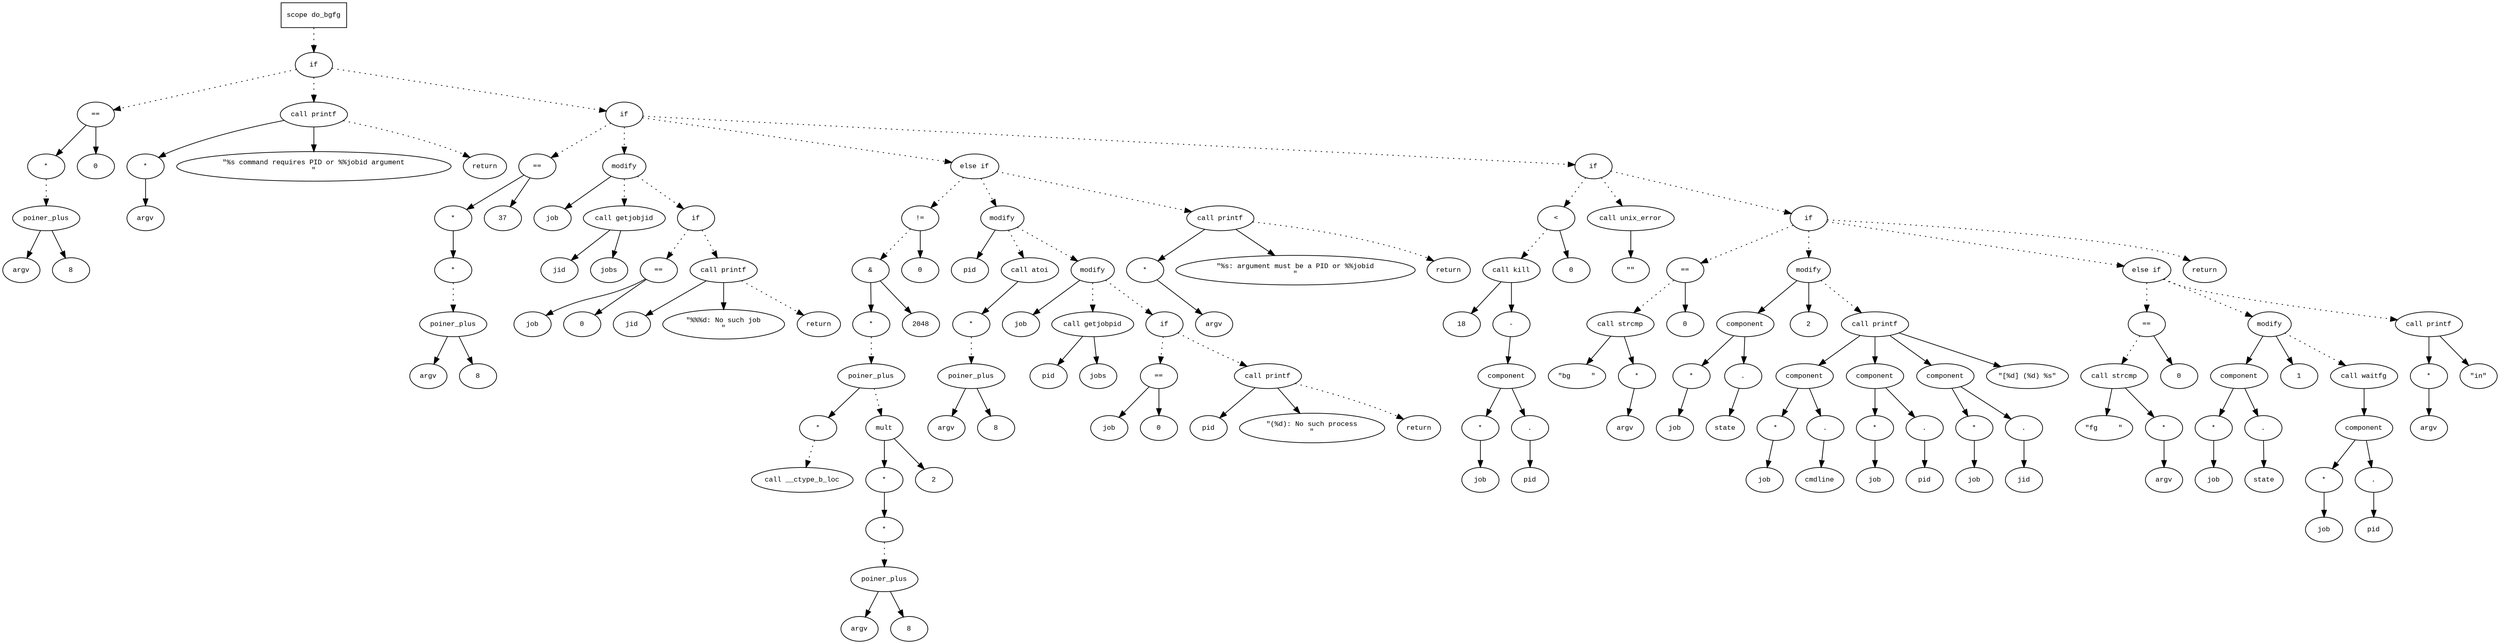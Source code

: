 digraph AST {
  graph [fontname="Times New Roman",fontsize=10];
  node  [fontname="Courier New",fontsize=10];
  edge  [fontname="Times New Roman",fontsize=10];

  node1 [label="scope do_bgfg",shape=box];
  node2 [label="if",shape=ellipse];
  node1 -> node2 [style=dotted];
  node3 [label="==",shape=ellipse];
  node4 [label="*",shape=ellipse];
  node5 [label="poiner_plus",shape=ellipse];
  node6 [label="argv",shape=ellipse];
  node5 -> node6;
  node7 [label="8",shape=ellipse];
  node5 -> node7;
  node4 -> node5 [style=dotted];
  node3 -> node4;
  node8 [label="0",shape=ellipse];
  node3 -> node8;
  node2 -> node3 [style=dotted];
  node9 [label="call printf",shape=ellipse];
  node10 [label="*",shape=ellipse];
  node11 [label="argv",shape=ellipse];
  node10 -> node11;
  node9 -> node10;
  node12 [label="\"%s command requires PID or %%jobid argument
\"",shape=ellipse];
  node9 -> node12;
  node2 -> node9 [style=dotted];
  node13 [label="return",shape=ellipse];
  node9 -> node13 [style=dotted];
  node14 [label="if",shape=ellipse];
  node2 -> node14 [style=dotted];
  node15 [label="==",shape=ellipse];
  node16 [label="*",shape=ellipse];
  node17 [label="*",shape=ellipse];
  node18 [label="poiner_plus",shape=ellipse];
  node19 [label="argv",shape=ellipse];
  node18 -> node19;
  node20 [label="8",shape=ellipse];
  node18 -> node20;
  node17 -> node18 [style=dotted];
  node16 -> node17;
  node15 -> node16;
  node21 [label="37",shape=ellipse];
  node15 -> node21;
  node14 -> node15 [style=dotted];
  node22 [label="modify",shape=ellipse];
  node23 [label="job",shape=ellipse];
  node22 -> node23;
  node24 [label="call getjobjid",shape=ellipse];
  node25 [label="jid",shape=ellipse];
  node24 -> node25;
  node26 [label="jobs",shape=ellipse];
  node24 -> node26;
  node22 -> node24 [style=dotted];
  node14 -> node22 [style=dotted];
  node27 [label="if",shape=ellipse];
  node22 -> node27 [style=dotted];
  node28 [label="==",shape=ellipse];
  node29 [label="job",shape=ellipse];
  node28 -> node29;
  node30 [label="0",shape=ellipse];
  node28 -> node30;
  node27 -> node28 [style=dotted];
  node31 [label="call printf",shape=ellipse];
  node32 [label="jid",shape=ellipse];
  node31 -> node32;
  node33 [label="\"%%%d: No such job
\"",shape=ellipse];
  node31 -> node33;
  node27 -> node31 [style=dotted];
  node34 [label="return",shape=ellipse];
  node31 -> node34 [style=dotted];
  node35 [label="else if",shape=ellipse];
  node14 -> node35 [style=dotted];
  node36 [label="!=",shape=ellipse];
  node37 [label="&",shape=ellipse];
  node38 [label="*",shape=ellipse];
  node39 [label="poiner_plus",shape=ellipse];
  node40 [label="*",shape=ellipse];
  node41 [label="call __ctype_b_loc",shape=ellipse];
  node40 -> node41 [style=dotted];
  node39 -> node40;
  node42 [label="mult",shape=ellipse];
  node43 [label="*",shape=ellipse];
  node44 [label="*",shape=ellipse];
  node45 [label="poiner_plus",shape=ellipse];
  node46 [label="argv",shape=ellipse];
  node45 -> node46;
  node47 [label="8",shape=ellipse];
  node45 -> node47;
  node44 -> node45 [style=dotted];
  node43 -> node44;
  node42 -> node43;
  node48 [label="2",shape=ellipse];
  node42 -> node48;
  node39 -> node42 [style=dotted];
  node38 -> node39 [style=dotted];
  node37 -> node38;
  node49 [label="2048",shape=ellipse];
  node37 -> node49;
  node36 -> node37 [style=dotted];
  node50 [label="0",shape=ellipse];
  node36 -> node50;
  node35 -> node36 [style=dotted];
  node51 [label="modify",shape=ellipse];
  node52 [label="pid",shape=ellipse];
  node51 -> node52;
  node53 [label="call atoi",shape=ellipse];
  node54 [label="*",shape=ellipse];
  node55 [label="poiner_plus",shape=ellipse];
  node56 [label="argv",shape=ellipse];
  node55 -> node56;
  node57 [label="8",shape=ellipse];
  node55 -> node57;
  node54 -> node55 [style=dotted];
  node53 -> node54;
  node51 -> node53 [style=dotted];
  node35 -> node51 [style=dotted];
  node58 [label="modify",shape=ellipse];
  node59 [label="job",shape=ellipse];
  node58 -> node59;
  node60 [label="call getjobpid",shape=ellipse];
  node61 [label="pid",shape=ellipse];
  node60 -> node61;
  node62 [label="jobs",shape=ellipse];
  node60 -> node62;
  node58 -> node60 [style=dotted];
  node51 -> node58 [style=dotted];
  node63 [label="if",shape=ellipse];
  node58 -> node63 [style=dotted];
  node64 [label="==",shape=ellipse];
  node65 [label="job",shape=ellipse];
  node64 -> node65;
  node66 [label="0",shape=ellipse];
  node64 -> node66;
  node63 -> node64 [style=dotted];
  node67 [label="call printf",shape=ellipse];
  node68 [label="pid",shape=ellipse];
  node67 -> node68;
  node69 [label="\"(%d): No such process
\"",shape=ellipse];
  node67 -> node69;
  node63 -> node67 [style=dotted];
  node70 [label="return",shape=ellipse];
  node67 -> node70 [style=dotted];
  node71 [label="call printf",shape=ellipse];
  node72 [label="*",shape=ellipse];
  node73 [label="argv",shape=ellipse];
  node72 -> node73;
  node71 -> node72;
  node74 [label="\"%s: argument must be a PID or %%jobid
\"",shape=ellipse];
  node71 -> node74;
  node35 -> node71 [style=dotted];
  node75 [label="return",shape=ellipse];
  node71 -> node75 [style=dotted];
  node76 [label="if",shape=ellipse];
  node14 -> node76 [style=dotted];
  node77 [label="<",shape=ellipse];
  node78 [label="call kill",shape=ellipse];
  node79 [label="18",shape=ellipse];
  node78 -> node79;
  node80 [label="-",shape=ellipse];
  node81 [label="component",shape=ellipse];
  node80 -> node81;
  node82 [label="*",shape=ellipse];
  node83 [label="job",shape=ellipse];
  node82 -> node83;
  node81 -> node82;
  node84 [label=".",shape=ellipse];
  node81 -> node84;
  node85 [label="pid",shape=ellipse];
  node84 -> node85;
  node78 -> node80;
  node77 -> node78 [style=dotted];
  node86 [label="0",shape=ellipse];
  node77 -> node86;
  node76 -> node77 [style=dotted];
  node87 [label="call unix_error",shape=ellipse];
  node88 [label="\"\"",shape=ellipse];
  node87 -> node88;
  node76 -> node87 [style=dotted];
  node89 [label="if",shape=ellipse];
  node76 -> node89 [style=dotted];
  node90 [label="==",shape=ellipse];
  node91 [label="call strcmp",shape=ellipse];
  node92 [label="\"bg     \"",shape=ellipse];
  node91 -> node92;
  node93 [label="*",shape=ellipse];
  node94 [label="argv",shape=ellipse];
  node93 -> node94;
  node91 -> node93;
  node90 -> node91 [style=dotted];
  node95 [label="0",shape=ellipse];
  node90 -> node95;
  node89 -> node90 [style=dotted];
  node96 [label="modify",shape=ellipse];
  node97 [label="component",shape=ellipse];
  node96 -> node97;
  node98 [label="*",shape=ellipse];
  node99 [label="job",shape=ellipse];
  node98 -> node99;
  node97 -> node98;
  node100 [label=".",shape=ellipse];
  node97 -> node100;
  node101 [label="state",shape=ellipse];
  node100 -> node101;
  node102 [label="2",shape=ellipse];
  node96 -> node102;
  node89 -> node96 [style=dotted];
  node103 [label="call printf",shape=ellipse];
  node104 [label="component",shape=ellipse];
  node103 -> node104;
  node105 [label="*",shape=ellipse];
  node106 [label="job",shape=ellipse];
  node105 -> node106;
  node104 -> node105;
  node107 [label=".",shape=ellipse];
  node104 -> node107;
  node108 [label="cmdline",shape=ellipse];
  node107 -> node108;
  node109 [label="component",shape=ellipse];
  node103 -> node109;
  node110 [label="*",shape=ellipse];
  node111 [label="job",shape=ellipse];
  node110 -> node111;
  node109 -> node110;
  node112 [label=".",shape=ellipse];
  node109 -> node112;
  node113 [label="pid",shape=ellipse];
  node112 -> node113;
  node114 [label="component",shape=ellipse];
  node103 -> node114;
  node115 [label="*",shape=ellipse];
  node116 [label="job",shape=ellipse];
  node115 -> node116;
  node114 -> node115;
  node117 [label=".",shape=ellipse];
  node114 -> node117;
  node118 [label="jid",shape=ellipse];
  node117 -> node118;
  node119 [label="\"[%d] (%d) %s\"",shape=ellipse];
  node103 -> node119;
  node96 -> node103 [style=dotted];
  node120 [label="else if",shape=ellipse];
  node89 -> node120 [style=dotted];
  node121 [label="==",shape=ellipse];
  node122 [label="call strcmp",shape=ellipse];
  node123 [label="\"fg     \"",shape=ellipse];
  node122 -> node123;
  node124 [label="*",shape=ellipse];
  node125 [label="argv",shape=ellipse];
  node124 -> node125;
  node122 -> node124;
  node121 -> node122 [style=dotted];
  node126 [label="0",shape=ellipse];
  node121 -> node126;
  node120 -> node121 [style=dotted];
  node127 [label="modify",shape=ellipse];
  node128 [label="component",shape=ellipse];
  node127 -> node128;
  node129 [label="*",shape=ellipse];
  node130 [label="job",shape=ellipse];
  node129 -> node130;
  node128 -> node129;
  node131 [label=".",shape=ellipse];
  node128 -> node131;
  node132 [label="state",shape=ellipse];
  node131 -> node132;
  node133 [label="1",shape=ellipse];
  node127 -> node133;
  node120 -> node127 [style=dotted];
  node134 [label="call waitfg",shape=ellipse];
  node135 [label="component",shape=ellipse];
  node134 -> node135;
  node136 [label="*",shape=ellipse];
  node137 [label="job",shape=ellipse];
  node136 -> node137;
  node135 -> node136;
  node138 [label=".",shape=ellipse];
  node135 -> node138;
  node139 [label="pid",shape=ellipse];
  node138 -> node139;
  node127 -> node134 [style=dotted];
  node140 [label="call printf",shape=ellipse];
  node141 [label="*",shape=ellipse];
  node142 [label="argv",shape=ellipse];
  node141 -> node142;
  node140 -> node141;
  node143 [label="\"in\"",shape=ellipse];
  node140 -> node143;
  node120 -> node140 [style=dotted];
  node144 [label="return",shape=ellipse];
  node89 -> node144 [style=dotted];
} 